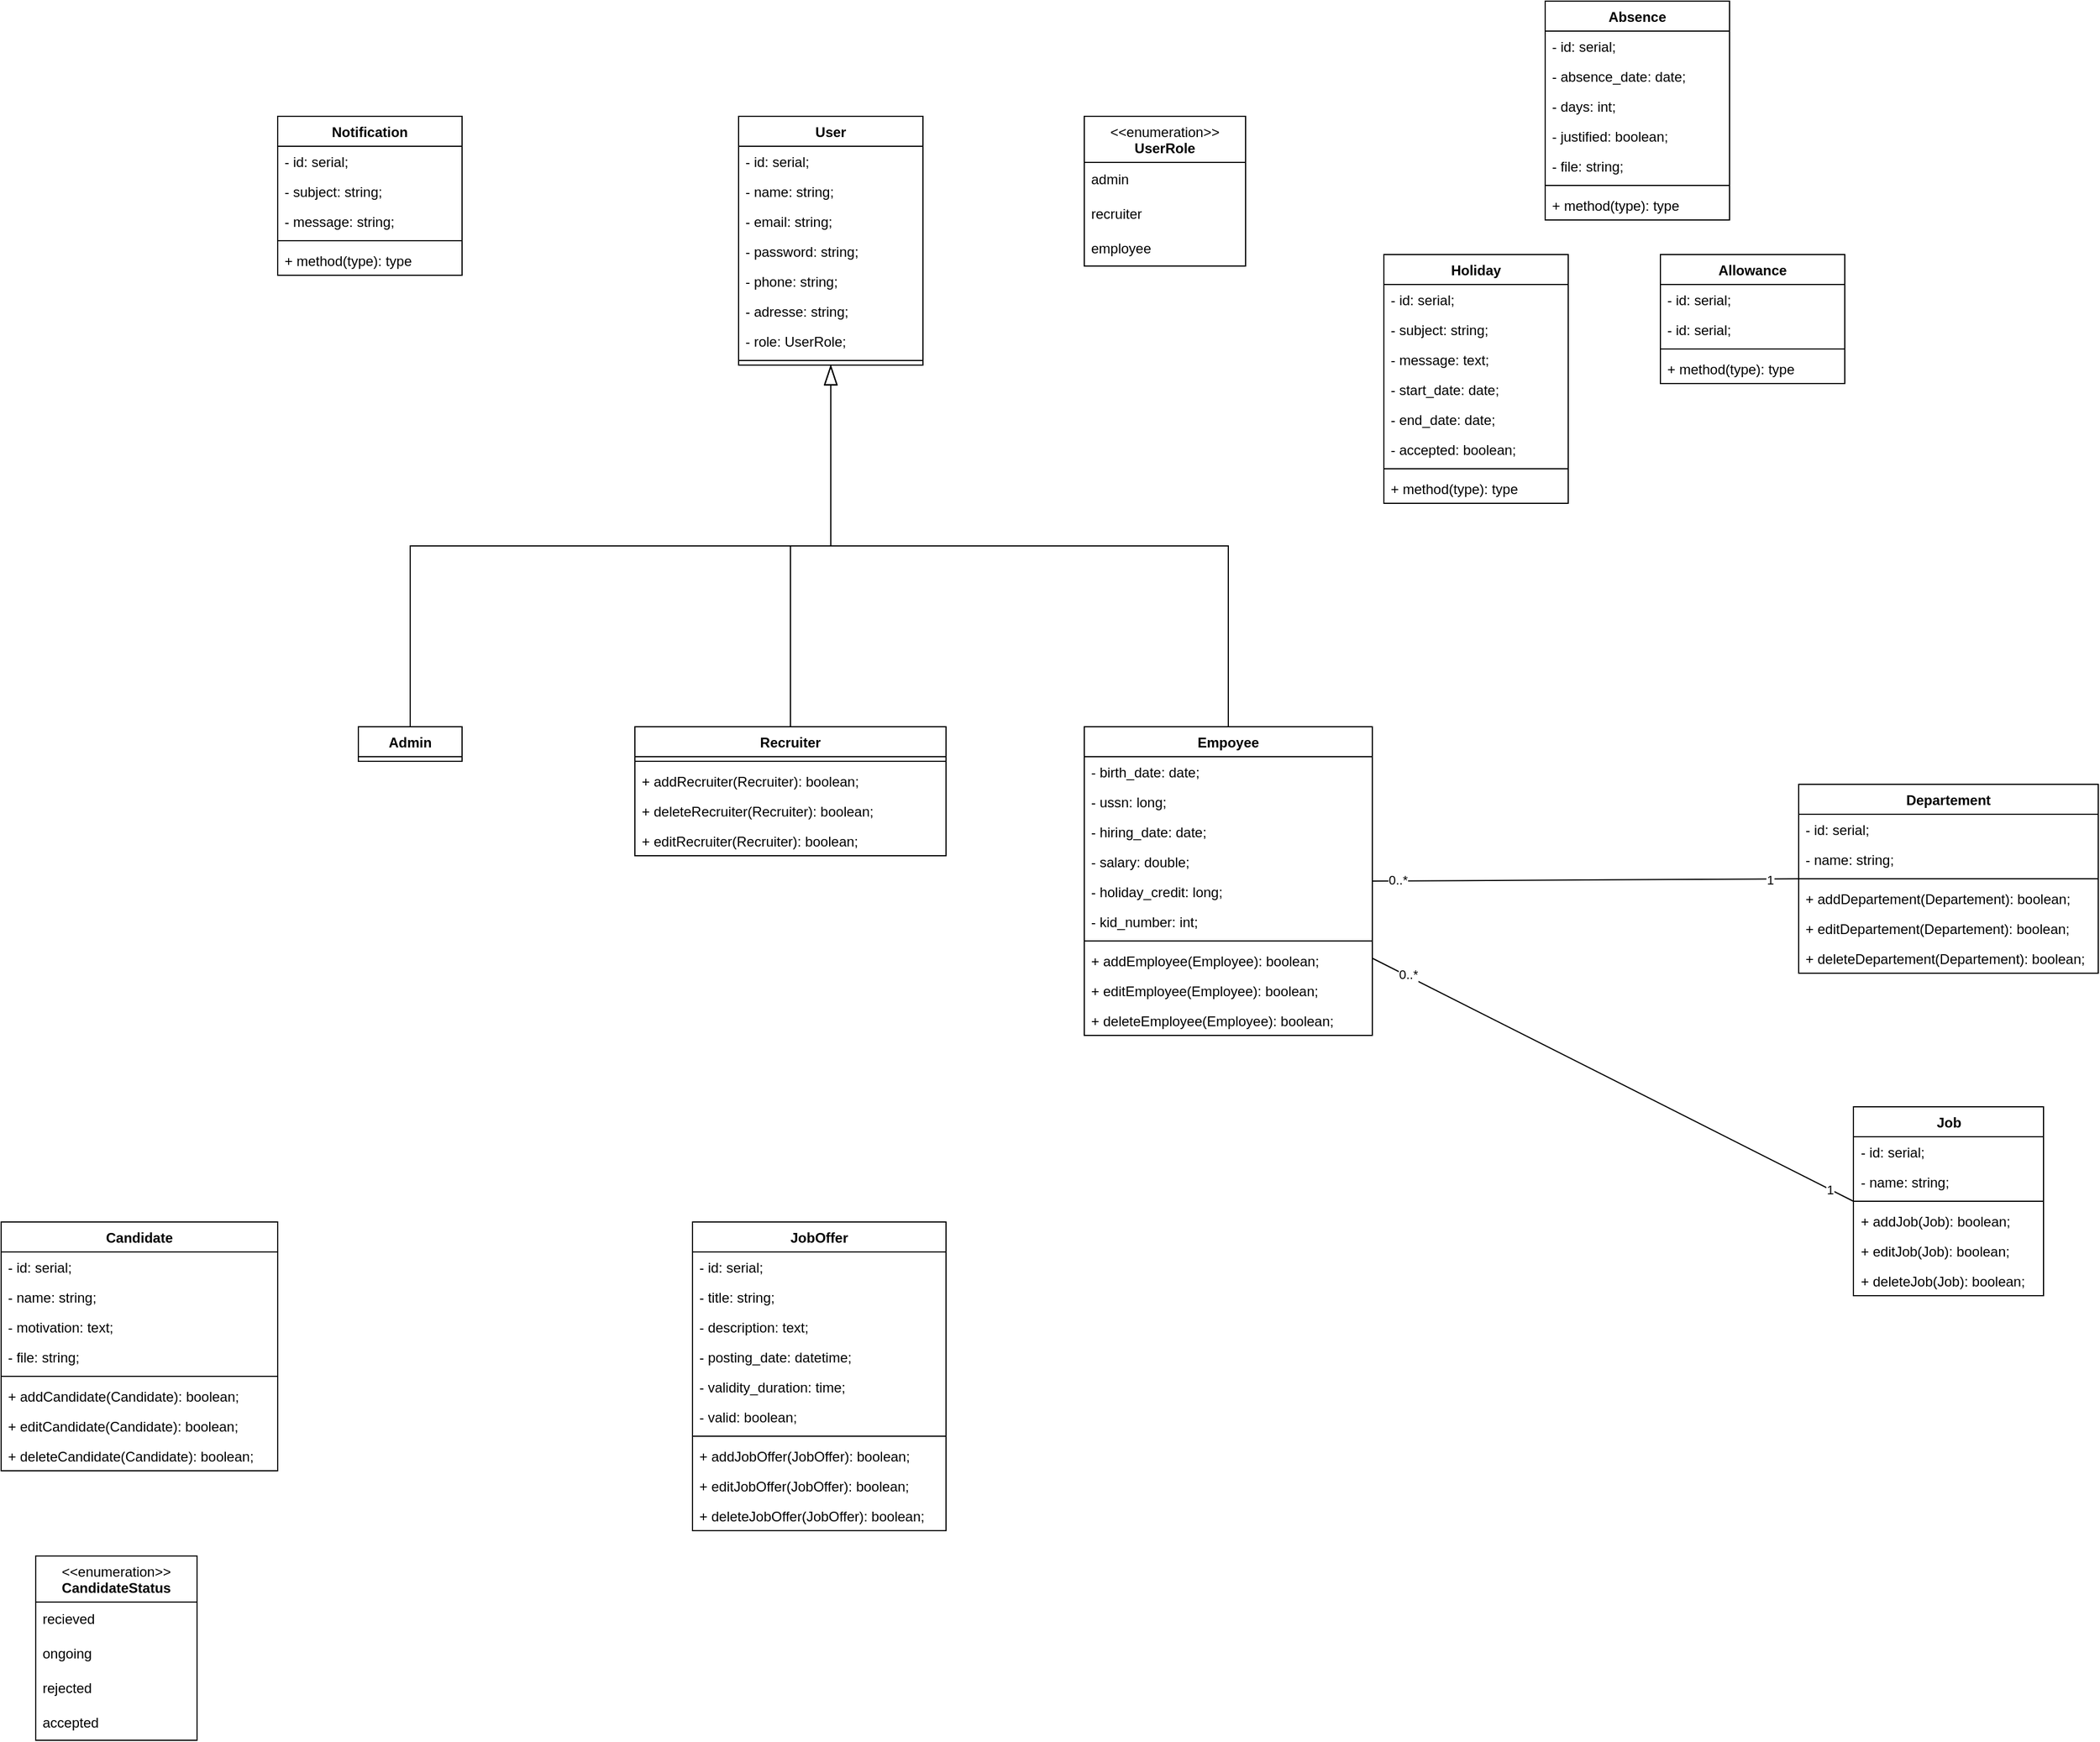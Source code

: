 <mxfile version="24.7.8">
  <diagram id="9-mw-g3pL5hfVhoGyRhZ" name="class">
    <mxGraphModel dx="2442" dy="2124" grid="1" gridSize="10" guides="1" tooltips="1" connect="1" arrows="1" fold="1" page="1" pageScale="1" pageWidth="827" pageHeight="1169" math="0" shadow="0">
      <root>
        <mxCell id="0" />
        <mxCell id="1" parent="0" />
        <mxCell id="aqcplZE7zvFjY9ZqWz8r-35" style="edgeStyle=elbowEdgeStyle;rounded=0;orthogonalLoop=1;jettySize=auto;html=1;exitX=0.5;exitY=0;exitDx=0;exitDy=0;entryX=0.5;entryY=1;entryDx=0;entryDy=0;endArrow=blockThin;endFill=0;endSize=15;elbow=vertical;" edge="1" parent="1" source="KIa14aP_HqWn0vMDilC4-1" target="aqcplZE7zvFjY9ZqWz8r-14">
          <mxGeometry relative="1" as="geometry" />
        </mxCell>
        <mxCell id="KIa14aP_HqWn0vMDilC4-1" value="Empoyee" style="swimlane;fontStyle=1;align=center;verticalAlign=top;childLayout=stackLayout;horizontal=1;startSize=26;horizontalStack=0;resizeParent=1;resizeParentMax=0;resizeLast=0;collapsible=1;marginBottom=0;whiteSpace=wrap;html=1;" parent="1" vertex="1">
          <mxGeometry x="700" y="-510" width="250" height="268" as="geometry">
            <mxRectangle x="830" y="-510" width="90" height="30" as="alternateBounds" />
          </mxGeometry>
        </mxCell>
        <mxCell id="aqcplZE7zvFjY9ZqWz8r-60" value="- birth_date: date;" style="text;strokeColor=none;fillColor=none;align=left;verticalAlign=top;spacingLeft=4;spacingRight=4;overflow=hidden;rotatable=0;points=[[0,0.5],[1,0.5]];portConstraint=eastwest;whiteSpace=wrap;html=1;" vertex="1" parent="KIa14aP_HqWn0vMDilC4-1">
          <mxGeometry y="26" width="250" height="26" as="geometry" />
        </mxCell>
        <mxCell id="aqcplZE7zvFjY9ZqWz8r-61" value="- ussn: long;" style="text;strokeColor=none;fillColor=none;align=left;verticalAlign=top;spacingLeft=4;spacingRight=4;overflow=hidden;rotatable=0;points=[[0,0.5],[1,0.5]];portConstraint=eastwest;whiteSpace=wrap;html=1;" vertex="1" parent="KIa14aP_HqWn0vMDilC4-1">
          <mxGeometry y="52" width="250" height="26" as="geometry" />
        </mxCell>
        <mxCell id="aqcplZE7zvFjY9ZqWz8r-62" value="- hiring_date: date;" style="text;strokeColor=none;fillColor=none;align=left;verticalAlign=top;spacingLeft=4;spacingRight=4;overflow=hidden;rotatable=0;points=[[0,0.5],[1,0.5]];portConstraint=eastwest;whiteSpace=wrap;html=1;" vertex="1" parent="KIa14aP_HqWn0vMDilC4-1">
          <mxGeometry y="78" width="250" height="26" as="geometry" />
        </mxCell>
        <mxCell id="aqcplZE7zvFjY9ZqWz8r-86" value="- salary: double;" style="text;strokeColor=none;fillColor=none;align=left;verticalAlign=top;spacingLeft=4;spacingRight=4;overflow=hidden;rotatable=0;points=[[0,0.5],[1,0.5]];portConstraint=eastwest;whiteSpace=wrap;html=1;" vertex="1" parent="KIa14aP_HqWn0vMDilC4-1">
          <mxGeometry y="104" width="250" height="26" as="geometry" />
        </mxCell>
        <mxCell id="aqcplZE7zvFjY9ZqWz8r-113" value="- holiday_credit: long;" style="text;strokeColor=none;fillColor=none;align=left;verticalAlign=top;spacingLeft=4;spacingRight=4;overflow=hidden;rotatable=0;points=[[0,0.5],[1,0.5]];portConstraint=eastwest;whiteSpace=wrap;html=1;" vertex="1" parent="KIa14aP_HqWn0vMDilC4-1">
          <mxGeometry y="130" width="250" height="26" as="geometry" />
        </mxCell>
        <mxCell id="aqcplZE7zvFjY9ZqWz8r-87" value="- kid_number: int;" style="text;strokeColor=none;fillColor=none;align=left;verticalAlign=top;spacingLeft=4;spacingRight=4;overflow=hidden;rotatable=0;points=[[0,0.5],[1,0.5]];portConstraint=eastwest;whiteSpace=wrap;html=1;" vertex="1" parent="KIa14aP_HqWn0vMDilC4-1">
          <mxGeometry y="156" width="250" height="26" as="geometry" />
        </mxCell>
        <mxCell id="KIa14aP_HqWn0vMDilC4-3" value="" style="line;strokeWidth=1;fillColor=none;align=left;verticalAlign=middle;spacingTop=-1;spacingLeft=3;spacingRight=3;rotatable=0;labelPosition=right;points=[];portConstraint=eastwest;strokeColor=inherit;" parent="KIa14aP_HqWn0vMDilC4-1" vertex="1">
          <mxGeometry y="182" width="250" height="8" as="geometry" />
        </mxCell>
        <mxCell id="KIa14aP_HqWn0vMDilC4-4" value="+ addEmployee(Employee): boolean;" style="text;strokeColor=none;fillColor=none;align=left;verticalAlign=top;spacingLeft=4;spacingRight=4;overflow=hidden;rotatable=0;points=[[0,0.5],[1,0.5]];portConstraint=eastwest;whiteSpace=wrap;html=1;" parent="KIa14aP_HqWn0vMDilC4-1" vertex="1">
          <mxGeometry y="190" width="250" height="26" as="geometry" />
        </mxCell>
        <mxCell id="KIa14aP_HqWn0vMDilC4-17" value="+ editEmployee(Employee): boolean;" style="text;strokeColor=none;fillColor=none;align=left;verticalAlign=top;spacingLeft=4;spacingRight=4;overflow=hidden;rotatable=0;points=[[0,0.5],[1,0.5]];portConstraint=eastwest;whiteSpace=wrap;html=1;" parent="KIa14aP_HqWn0vMDilC4-1" vertex="1">
          <mxGeometry y="216" width="250" height="26" as="geometry" />
        </mxCell>
        <mxCell id="KIa14aP_HqWn0vMDilC4-18" value="+ deleteEmployee(Employee): boolean;" style="text;strokeColor=none;fillColor=none;align=left;verticalAlign=top;spacingLeft=4;spacingRight=4;overflow=hidden;rotatable=0;points=[[0,0.5],[1,0.5]];portConstraint=eastwest;whiteSpace=wrap;html=1;" parent="KIa14aP_HqWn0vMDilC4-1" vertex="1">
          <mxGeometry y="242" width="250" height="26" as="geometry" />
        </mxCell>
        <mxCell id="KIa14aP_HqWn0vMDilC4-21" style="rounded=0;orthogonalLoop=1;jettySize=auto;html=1;exitX=0;exitY=0.5;exitDx=0;exitDy=0;entryX=1;entryY=0.75;entryDx=0;entryDy=0;endArrow=none;endFill=0;" parent="1" source="KIa14aP_HqWn0vMDilC4-5" target="KIa14aP_HqWn0vMDilC4-1" edge="1">
          <mxGeometry relative="1" as="geometry" />
        </mxCell>
        <mxCell id="KIa14aP_HqWn0vMDilC4-27" value="1" style="edgeLabel;html=1;align=center;verticalAlign=middle;resizable=0;points=[];" parent="KIa14aP_HqWn0vMDilC4-21" vertex="1" connectable="0">
          <mxGeometry x="-0.902" relative="1" as="geometry">
            <mxPoint as="offset" />
          </mxGeometry>
        </mxCell>
        <mxCell id="KIa14aP_HqWn0vMDilC4-28" value="0..*" style="edgeLabel;html=1;align=center;verticalAlign=middle;resizable=0;points=[];" parent="KIa14aP_HqWn0vMDilC4-21" vertex="1" connectable="0">
          <mxGeometry x="0.856" y="-2" relative="1" as="geometry">
            <mxPoint as="offset" />
          </mxGeometry>
        </mxCell>
        <mxCell id="KIa14aP_HqWn0vMDilC4-5" value="Job" style="swimlane;fontStyle=1;align=center;verticalAlign=top;childLayout=stackLayout;horizontal=1;startSize=26;horizontalStack=0;resizeParent=1;resizeParentMax=0;resizeLast=0;collapsible=1;marginBottom=0;whiteSpace=wrap;html=1;" parent="1" vertex="1">
          <mxGeometry x="1367.5" y="-180" width="165" height="164" as="geometry">
            <mxRectangle x="1345" y="-270" width="60" height="30" as="alternateBounds" />
          </mxGeometry>
        </mxCell>
        <mxCell id="KIa14aP_HqWn0vMDilC4-6" value="- id: serial;" style="text;strokeColor=none;fillColor=none;align=left;verticalAlign=top;spacingLeft=4;spacingRight=4;overflow=hidden;rotatable=0;points=[[0,0.5],[1,0.5]];portConstraint=eastwest;whiteSpace=wrap;html=1;" parent="KIa14aP_HqWn0vMDilC4-5" vertex="1">
          <mxGeometry y="26" width="165" height="26" as="geometry" />
        </mxCell>
        <mxCell id="KIa14aP_HqWn0vMDilC4-16" value="- name: string;" style="text;strokeColor=none;fillColor=none;align=left;verticalAlign=top;spacingLeft=4;spacingRight=4;overflow=hidden;rotatable=0;points=[[0,0.5],[1,0.5]];portConstraint=eastwest;whiteSpace=wrap;html=1;" parent="KIa14aP_HqWn0vMDilC4-5" vertex="1">
          <mxGeometry y="52" width="165" height="26" as="geometry" />
        </mxCell>
        <mxCell id="KIa14aP_HqWn0vMDilC4-7" value="" style="line;strokeWidth=1;fillColor=none;align=left;verticalAlign=middle;spacingTop=-1;spacingLeft=3;spacingRight=3;rotatable=0;labelPosition=right;points=[];portConstraint=eastwest;strokeColor=inherit;" parent="KIa14aP_HqWn0vMDilC4-5" vertex="1">
          <mxGeometry y="78" width="165" height="8" as="geometry" />
        </mxCell>
        <mxCell id="aqcplZE7zvFjY9ZqWz8r-71" value="+ addJob(Job): boolean;" style="text;strokeColor=none;fillColor=none;align=left;verticalAlign=top;spacingLeft=4;spacingRight=4;overflow=hidden;rotatable=0;points=[[0,0.5],[1,0.5]];portConstraint=eastwest;whiteSpace=wrap;html=1;" vertex="1" parent="KIa14aP_HqWn0vMDilC4-5">
          <mxGeometry y="86" width="165" height="26" as="geometry" />
        </mxCell>
        <mxCell id="aqcplZE7zvFjY9ZqWz8r-72" value="+ editJob(Job): boolean;" style="text;strokeColor=none;fillColor=none;align=left;verticalAlign=top;spacingLeft=4;spacingRight=4;overflow=hidden;rotatable=0;points=[[0,0.5],[1,0.5]];portConstraint=eastwest;whiteSpace=wrap;html=1;" vertex="1" parent="KIa14aP_HqWn0vMDilC4-5">
          <mxGeometry y="112" width="165" height="26" as="geometry" />
        </mxCell>
        <mxCell id="aqcplZE7zvFjY9ZqWz8r-73" value="+ deleteJob(Job): boolean;" style="text;strokeColor=none;fillColor=none;align=left;verticalAlign=top;spacingLeft=4;spacingRight=4;overflow=hidden;rotatable=0;points=[[0,0.5],[1,0.5]];portConstraint=eastwest;whiteSpace=wrap;html=1;" vertex="1" parent="KIa14aP_HqWn0vMDilC4-5">
          <mxGeometry y="138" width="165" height="26" as="geometry" />
        </mxCell>
        <mxCell id="KIa14aP_HqWn0vMDilC4-19" style="rounded=0;orthogonalLoop=1;jettySize=auto;html=1;exitX=0;exitY=0.5;exitDx=0;exitDy=0;entryX=1;entryY=0.5;entryDx=0;entryDy=0;endArrow=none;endFill=0;" parent="1" source="KIa14aP_HqWn0vMDilC4-9" target="KIa14aP_HqWn0vMDilC4-1" edge="1">
          <mxGeometry relative="1" as="geometry" />
        </mxCell>
        <mxCell id="KIa14aP_HqWn0vMDilC4-25" value="1" style="edgeLabel;html=1;align=center;verticalAlign=middle;resizable=0;points=[];" parent="KIa14aP_HqWn0vMDilC4-19" vertex="1" connectable="0">
          <mxGeometry x="-0.871" y="1" relative="1" as="geometry">
            <mxPoint x="-1" as="offset" />
          </mxGeometry>
        </mxCell>
        <mxCell id="KIa14aP_HqWn0vMDilC4-26" value="0..*" style="edgeLabel;html=1;align=center;verticalAlign=middle;resizable=0;points=[];" parent="KIa14aP_HqWn0vMDilC4-19" vertex="1" connectable="0">
          <mxGeometry x="0.885" y="-2" relative="1" as="geometry">
            <mxPoint y="1" as="offset" />
          </mxGeometry>
        </mxCell>
        <mxCell id="KIa14aP_HqWn0vMDilC4-9" value="Departement" style="swimlane;fontStyle=1;align=center;verticalAlign=top;childLayout=stackLayout;horizontal=1;startSize=26;horizontalStack=0;resizeParent=1;resizeParentMax=0;resizeLast=0;collapsible=1;marginBottom=0;whiteSpace=wrap;html=1;" parent="1" vertex="1">
          <mxGeometry x="1320" y="-460" width="260" height="164" as="geometry">
            <mxRectangle x="1320" y="-510" width="110" height="30" as="alternateBounds" />
          </mxGeometry>
        </mxCell>
        <mxCell id="KIa14aP_HqWn0vMDilC4-10" value="- id: serial;" style="text;strokeColor=none;fillColor=none;align=left;verticalAlign=top;spacingLeft=4;spacingRight=4;overflow=hidden;rotatable=0;points=[[0,0.5],[1,0.5]];portConstraint=eastwest;whiteSpace=wrap;html=1;" parent="KIa14aP_HqWn0vMDilC4-9" vertex="1">
          <mxGeometry y="26" width="260" height="26" as="geometry" />
        </mxCell>
        <mxCell id="KIa14aP_HqWn0vMDilC4-15" value="- name: string;" style="text;strokeColor=none;fillColor=none;align=left;verticalAlign=top;spacingLeft=4;spacingRight=4;overflow=hidden;rotatable=0;points=[[0,0.5],[1,0.5]];portConstraint=eastwest;whiteSpace=wrap;html=1;" parent="KIa14aP_HqWn0vMDilC4-9" vertex="1">
          <mxGeometry y="52" width="260" height="26" as="geometry" />
        </mxCell>
        <mxCell id="KIa14aP_HqWn0vMDilC4-11" value="" style="line;strokeWidth=1;fillColor=none;align=left;verticalAlign=middle;spacingTop=-1;spacingLeft=3;spacingRight=3;rotatable=0;labelPosition=right;points=[];portConstraint=eastwest;strokeColor=inherit;" parent="KIa14aP_HqWn0vMDilC4-9" vertex="1">
          <mxGeometry y="78" width="260" height="8" as="geometry" />
        </mxCell>
        <mxCell id="aqcplZE7zvFjY9ZqWz8r-68" value="+ addDepartement(Departement): boolean;" style="text;strokeColor=none;fillColor=none;align=left;verticalAlign=top;spacingLeft=4;spacingRight=4;overflow=hidden;rotatable=0;points=[[0,0.5],[1,0.5]];portConstraint=eastwest;whiteSpace=wrap;html=1;" vertex="1" parent="KIa14aP_HqWn0vMDilC4-9">
          <mxGeometry y="86" width="260" height="26" as="geometry" />
        </mxCell>
        <mxCell id="aqcplZE7zvFjY9ZqWz8r-69" value="+ editDepartement(Departement): boolean;" style="text;strokeColor=none;fillColor=none;align=left;verticalAlign=top;spacingLeft=4;spacingRight=4;overflow=hidden;rotatable=0;points=[[0,0.5],[1,0.5]];portConstraint=eastwest;whiteSpace=wrap;html=1;" vertex="1" parent="KIa14aP_HqWn0vMDilC4-9">
          <mxGeometry y="112" width="260" height="26" as="geometry" />
        </mxCell>
        <mxCell id="aqcplZE7zvFjY9ZqWz8r-70" value="+ deleteDepartement(Departement): boolean;" style="text;strokeColor=none;fillColor=none;align=left;verticalAlign=top;spacingLeft=4;spacingRight=4;overflow=hidden;rotatable=0;points=[[0,0.5],[1,0.5]];portConstraint=eastwest;whiteSpace=wrap;html=1;" vertex="1" parent="KIa14aP_HqWn0vMDilC4-9">
          <mxGeometry y="138" width="260" height="26" as="geometry" />
        </mxCell>
        <mxCell id="aqcplZE7zvFjY9ZqWz8r-14" value="User" style="swimlane;fontStyle=1;align=center;verticalAlign=top;childLayout=stackLayout;horizontal=1;startSize=26;horizontalStack=0;resizeParent=1;resizeParentMax=0;resizeLast=0;collapsible=1;marginBottom=0;whiteSpace=wrap;html=1;" vertex="1" parent="1">
          <mxGeometry x="400" y="-1040" width="160" height="216" as="geometry">
            <mxRectangle x="640" y="-770" width="70" height="30" as="alternateBounds" />
          </mxGeometry>
        </mxCell>
        <mxCell id="aqcplZE7zvFjY9ZqWz8r-15" value="- id: serial;" style="text;strokeColor=none;fillColor=none;align=left;verticalAlign=top;spacingLeft=4;spacingRight=4;overflow=hidden;rotatable=0;points=[[0,0.5],[1,0.5]];portConstraint=eastwest;whiteSpace=wrap;html=1;" vertex="1" parent="aqcplZE7zvFjY9ZqWz8r-14">
          <mxGeometry y="26" width="160" height="26" as="geometry" />
        </mxCell>
        <mxCell id="aqcplZE7zvFjY9ZqWz8r-18" value="- name: string;" style="text;strokeColor=none;fillColor=none;align=left;verticalAlign=top;spacingLeft=4;spacingRight=4;overflow=hidden;rotatable=0;points=[[0,0.5],[1,0.5]];portConstraint=eastwest;whiteSpace=wrap;html=1;" vertex="1" parent="aqcplZE7zvFjY9ZqWz8r-14">
          <mxGeometry y="52" width="160" height="26" as="geometry" />
        </mxCell>
        <mxCell id="aqcplZE7zvFjY9ZqWz8r-19" value="- email: string;" style="text;strokeColor=none;fillColor=none;align=left;verticalAlign=top;spacingLeft=4;spacingRight=4;overflow=hidden;rotatable=0;points=[[0,0.5],[1,0.5]];portConstraint=eastwest;whiteSpace=wrap;html=1;" vertex="1" parent="aqcplZE7zvFjY9ZqWz8r-14">
          <mxGeometry y="78" width="160" height="26" as="geometry" />
        </mxCell>
        <mxCell id="aqcplZE7zvFjY9ZqWz8r-20" value="- password: string;" style="text;strokeColor=none;fillColor=none;align=left;verticalAlign=top;spacingLeft=4;spacingRight=4;overflow=hidden;rotatable=0;points=[[0,0.5],[1,0.5]];portConstraint=eastwest;whiteSpace=wrap;html=1;" vertex="1" parent="aqcplZE7zvFjY9ZqWz8r-14">
          <mxGeometry y="104" width="160" height="26" as="geometry" />
        </mxCell>
        <mxCell id="aqcplZE7zvFjY9ZqWz8r-21" value="- phone: string;" style="text;strokeColor=none;fillColor=none;align=left;verticalAlign=top;spacingLeft=4;spacingRight=4;overflow=hidden;rotatable=0;points=[[0,0.5],[1,0.5]];portConstraint=eastwest;whiteSpace=wrap;html=1;" vertex="1" parent="aqcplZE7zvFjY9ZqWz8r-14">
          <mxGeometry y="130" width="160" height="26" as="geometry" />
        </mxCell>
        <mxCell id="aqcplZE7zvFjY9ZqWz8r-22" value="- adresse: string;" style="text;strokeColor=none;fillColor=none;align=left;verticalAlign=top;spacingLeft=4;spacingRight=4;overflow=hidden;rotatable=0;points=[[0,0.5],[1,0.5]];portConstraint=eastwest;whiteSpace=wrap;html=1;" vertex="1" parent="aqcplZE7zvFjY9ZqWz8r-14">
          <mxGeometry y="156" width="160" height="26" as="geometry" />
        </mxCell>
        <mxCell id="aqcplZE7zvFjY9ZqWz8r-96" value="- role: UserRole;" style="text;strokeColor=none;fillColor=none;align=left;verticalAlign=top;spacingLeft=4;spacingRight=4;overflow=hidden;rotatable=0;points=[[0,0.5],[1,0.5]];portConstraint=eastwest;whiteSpace=wrap;html=1;" vertex="1" parent="aqcplZE7zvFjY9ZqWz8r-14">
          <mxGeometry y="182" width="160" height="26" as="geometry" />
        </mxCell>
        <mxCell id="aqcplZE7zvFjY9ZqWz8r-16" value="" style="line;strokeWidth=1;fillColor=none;align=left;verticalAlign=middle;spacingTop=-1;spacingLeft=3;spacingRight=3;rotatable=0;labelPosition=right;points=[];portConstraint=eastwest;strokeColor=inherit;" vertex="1" parent="aqcplZE7zvFjY9ZqWz8r-14">
          <mxGeometry y="208" width="160" height="8" as="geometry" />
        </mxCell>
        <mxCell id="aqcplZE7zvFjY9ZqWz8r-32" style="edgeStyle=elbowEdgeStyle;rounded=0;orthogonalLoop=1;jettySize=auto;html=1;exitX=0.5;exitY=0;exitDx=0;exitDy=0;entryX=0.5;entryY=1;entryDx=0;entryDy=0;endArrow=blockThin;endFill=0;endSize=15;elbow=vertical;" edge="1" parent="1" source="aqcplZE7zvFjY9ZqWz8r-24" target="aqcplZE7zvFjY9ZqWz8r-14">
          <mxGeometry relative="1" as="geometry" />
        </mxCell>
        <mxCell id="aqcplZE7zvFjY9ZqWz8r-24" value="Admin" style="swimlane;fontStyle=1;align=center;verticalAlign=top;childLayout=stackLayout;horizontal=1;startSize=26;horizontalStack=0;resizeParent=1;resizeParentMax=0;resizeLast=0;collapsible=1;marginBottom=0;whiteSpace=wrap;html=1;" vertex="1" collapsed="1" parent="1">
          <mxGeometry x="70" y="-510" width="90" height="30" as="geometry">
            <mxRectangle x="270" y="-440" width="160" height="86" as="alternateBounds" />
          </mxGeometry>
        </mxCell>
        <mxCell id="aqcplZE7zvFjY9ZqWz8r-25" value="+ field: type" style="text;strokeColor=none;fillColor=none;align=left;verticalAlign=top;spacingLeft=4;spacingRight=4;overflow=hidden;rotatable=0;points=[[0,0.5],[1,0.5]];portConstraint=eastwest;whiteSpace=wrap;html=1;" vertex="1" parent="aqcplZE7zvFjY9ZqWz8r-24">
          <mxGeometry y="26" width="160" height="26" as="geometry" />
        </mxCell>
        <mxCell id="aqcplZE7zvFjY9ZqWz8r-26" value="" style="line;strokeWidth=1;fillColor=none;align=left;verticalAlign=middle;spacingTop=-1;spacingLeft=3;spacingRight=3;rotatable=0;labelPosition=right;points=[];portConstraint=eastwest;strokeColor=inherit;" vertex="1" parent="aqcplZE7zvFjY9ZqWz8r-24">
          <mxGeometry y="52" width="160" height="8" as="geometry" />
        </mxCell>
        <mxCell id="aqcplZE7zvFjY9ZqWz8r-27" value="+ method(type): type" style="text;strokeColor=none;fillColor=none;align=left;verticalAlign=top;spacingLeft=4;spacingRight=4;overflow=hidden;rotatable=0;points=[[0,0.5],[1,0.5]];portConstraint=eastwest;whiteSpace=wrap;html=1;" vertex="1" parent="aqcplZE7zvFjY9ZqWz8r-24">
          <mxGeometry y="60" width="160" height="26" as="geometry" />
        </mxCell>
        <mxCell id="aqcplZE7zvFjY9ZqWz8r-34" style="edgeStyle=elbowEdgeStyle;rounded=0;orthogonalLoop=1;jettySize=auto;html=1;exitX=0.5;exitY=0;exitDx=0;exitDy=0;entryX=0.5;entryY=1;entryDx=0;entryDy=0;endArrow=blockThin;endFill=0;endSize=15;elbow=vertical;" edge="1" parent="1" source="aqcplZE7zvFjY9ZqWz8r-28" target="aqcplZE7zvFjY9ZqWz8r-14">
          <mxGeometry relative="1" as="geometry" />
        </mxCell>
        <mxCell id="aqcplZE7zvFjY9ZqWz8r-28" value="Recruiter" style="swimlane;fontStyle=1;align=center;verticalAlign=top;childLayout=stackLayout;horizontal=1;startSize=26;horizontalStack=0;resizeParent=1;resizeParentMax=0;resizeLast=0;collapsible=1;marginBottom=0;whiteSpace=wrap;html=1;" vertex="1" parent="1">
          <mxGeometry x="310" y="-510" width="270" height="112" as="geometry">
            <mxRectangle x="560" y="-510" width="90" height="30" as="alternateBounds" />
          </mxGeometry>
        </mxCell>
        <mxCell id="aqcplZE7zvFjY9ZqWz8r-30" value="" style="line;strokeWidth=1;fillColor=none;align=left;verticalAlign=middle;spacingTop=-1;spacingLeft=3;spacingRight=3;rotatable=0;labelPosition=right;points=[];portConstraint=eastwest;strokeColor=inherit;" vertex="1" parent="aqcplZE7zvFjY9ZqWz8r-28">
          <mxGeometry y="26" width="270" height="8" as="geometry" />
        </mxCell>
        <mxCell id="aqcplZE7zvFjY9ZqWz8r-88" value="+ addRecruiter(Recruiter): boolean;" style="text;strokeColor=none;fillColor=none;align=left;verticalAlign=top;spacingLeft=4;spacingRight=4;overflow=hidden;rotatable=0;points=[[0,0.5],[1,0.5]];portConstraint=eastwest;whiteSpace=wrap;html=1;" vertex="1" parent="aqcplZE7zvFjY9ZqWz8r-28">
          <mxGeometry y="34" width="270" height="26" as="geometry" />
        </mxCell>
        <mxCell id="aqcplZE7zvFjY9ZqWz8r-90" value="+ deleteRecruiter(Recruiter): boolean;" style="text;strokeColor=none;fillColor=none;align=left;verticalAlign=top;spacingLeft=4;spacingRight=4;overflow=hidden;rotatable=0;points=[[0,0.5],[1,0.5]];portConstraint=eastwest;whiteSpace=wrap;html=1;" vertex="1" parent="aqcplZE7zvFjY9ZqWz8r-28">
          <mxGeometry y="60" width="270" height="26" as="geometry" />
        </mxCell>
        <mxCell id="aqcplZE7zvFjY9ZqWz8r-89" value="+ editRecruiter(Recruiter): boolean;" style="text;strokeColor=none;fillColor=none;align=left;verticalAlign=top;spacingLeft=4;spacingRight=4;overflow=hidden;rotatable=0;points=[[0,0.5],[1,0.5]];portConstraint=eastwest;whiteSpace=wrap;html=1;" vertex="1" parent="aqcplZE7zvFjY9ZqWz8r-28">
          <mxGeometry y="86" width="270" height="26" as="geometry" />
        </mxCell>
        <mxCell id="aqcplZE7zvFjY9ZqWz8r-36" value="JobOffer" style="swimlane;fontStyle=1;align=center;verticalAlign=top;childLayout=stackLayout;horizontal=1;startSize=26;horizontalStack=0;resizeParent=1;resizeParentMax=0;resizeLast=0;collapsible=1;marginBottom=0;whiteSpace=wrap;html=1;" vertex="1" parent="1">
          <mxGeometry x="360" y="-80" width="220" height="268" as="geometry">
            <mxRectangle x="520" y="-200" width="90" height="30" as="alternateBounds" />
          </mxGeometry>
        </mxCell>
        <mxCell id="aqcplZE7zvFjY9ZqWz8r-37" value="- id: serial;" style="text;strokeColor=none;fillColor=none;align=left;verticalAlign=top;spacingLeft=4;spacingRight=4;overflow=hidden;rotatable=0;points=[[0,0.5],[1,0.5]];portConstraint=eastwest;whiteSpace=wrap;html=1;" vertex="1" parent="aqcplZE7zvFjY9ZqWz8r-36">
          <mxGeometry y="26" width="220" height="26" as="geometry" />
        </mxCell>
        <mxCell id="aqcplZE7zvFjY9ZqWz8r-74" value="- title: string;" style="text;strokeColor=none;fillColor=none;align=left;verticalAlign=top;spacingLeft=4;spacingRight=4;overflow=hidden;rotatable=0;points=[[0,0.5],[1,0.5]];portConstraint=eastwest;whiteSpace=wrap;html=1;" vertex="1" parent="aqcplZE7zvFjY9ZqWz8r-36">
          <mxGeometry y="52" width="220" height="26" as="geometry" />
        </mxCell>
        <mxCell id="aqcplZE7zvFjY9ZqWz8r-75" value="- description: text;" style="text;strokeColor=none;fillColor=none;align=left;verticalAlign=top;spacingLeft=4;spacingRight=4;overflow=hidden;rotatable=0;points=[[0,0.5],[1,0.5]];portConstraint=eastwest;whiteSpace=wrap;html=1;" vertex="1" parent="aqcplZE7zvFjY9ZqWz8r-36">
          <mxGeometry y="78" width="220" height="26" as="geometry" />
        </mxCell>
        <mxCell id="aqcplZE7zvFjY9ZqWz8r-76" value="- posting_date: datetime;" style="text;strokeColor=none;fillColor=none;align=left;verticalAlign=top;spacingLeft=4;spacingRight=4;overflow=hidden;rotatable=0;points=[[0,0.5],[1,0.5]];portConstraint=eastwest;whiteSpace=wrap;html=1;" vertex="1" parent="aqcplZE7zvFjY9ZqWz8r-36">
          <mxGeometry y="104" width="220" height="26" as="geometry" />
        </mxCell>
        <mxCell id="aqcplZE7zvFjY9ZqWz8r-77" value="- validity_duration: time;" style="text;strokeColor=none;fillColor=none;align=left;verticalAlign=top;spacingLeft=4;spacingRight=4;overflow=hidden;rotatable=0;points=[[0,0.5],[1,0.5]];portConstraint=eastwest;whiteSpace=wrap;html=1;" vertex="1" parent="aqcplZE7zvFjY9ZqWz8r-36">
          <mxGeometry y="130" width="220" height="26" as="geometry" />
        </mxCell>
        <mxCell id="aqcplZE7zvFjY9ZqWz8r-78" value="- valid: boolean;" style="text;strokeColor=none;fillColor=none;align=left;verticalAlign=top;spacingLeft=4;spacingRight=4;overflow=hidden;rotatable=0;points=[[0,0.5],[1,0.5]];portConstraint=eastwest;whiteSpace=wrap;html=1;" vertex="1" parent="aqcplZE7zvFjY9ZqWz8r-36">
          <mxGeometry y="156" width="220" height="26" as="geometry" />
        </mxCell>
        <mxCell id="aqcplZE7zvFjY9ZqWz8r-38" value="" style="line;strokeWidth=1;fillColor=none;align=left;verticalAlign=middle;spacingTop=-1;spacingLeft=3;spacingRight=3;rotatable=0;labelPosition=right;points=[];portConstraint=eastwest;strokeColor=inherit;" vertex="1" parent="aqcplZE7zvFjY9ZqWz8r-36">
          <mxGeometry y="182" width="220" height="8" as="geometry" />
        </mxCell>
        <mxCell id="aqcplZE7zvFjY9ZqWz8r-79" value="+ addJobOffer(JobOffer): boolean;" style="text;strokeColor=none;fillColor=none;align=left;verticalAlign=top;spacingLeft=4;spacingRight=4;overflow=hidden;rotatable=0;points=[[0,0.5],[1,0.5]];portConstraint=eastwest;whiteSpace=wrap;html=1;" vertex="1" parent="aqcplZE7zvFjY9ZqWz8r-36">
          <mxGeometry y="190" width="220" height="26" as="geometry" />
        </mxCell>
        <mxCell id="aqcplZE7zvFjY9ZqWz8r-81" value="+ editJobOffer(JobOffer): boolean;" style="text;strokeColor=none;fillColor=none;align=left;verticalAlign=top;spacingLeft=4;spacingRight=4;overflow=hidden;rotatable=0;points=[[0,0.5],[1,0.5]];portConstraint=eastwest;whiteSpace=wrap;html=1;" vertex="1" parent="aqcplZE7zvFjY9ZqWz8r-36">
          <mxGeometry y="216" width="220" height="26" as="geometry" />
        </mxCell>
        <mxCell id="aqcplZE7zvFjY9ZqWz8r-80" value="+ deleteJobOffer(JobOffer): boolean;" style="text;strokeColor=none;fillColor=none;align=left;verticalAlign=top;spacingLeft=4;spacingRight=4;overflow=hidden;rotatable=0;points=[[0,0.5],[1,0.5]];portConstraint=eastwest;whiteSpace=wrap;html=1;" vertex="1" parent="aqcplZE7zvFjY9ZqWz8r-36">
          <mxGeometry y="242" width="220" height="26" as="geometry" />
        </mxCell>
        <mxCell id="aqcplZE7zvFjY9ZqWz8r-40" value="Candidate" style="swimlane;fontStyle=1;align=center;verticalAlign=top;childLayout=stackLayout;horizontal=1;startSize=26;horizontalStack=0;resizeParent=1;resizeParentMax=0;resizeLast=0;collapsible=1;marginBottom=0;whiteSpace=wrap;html=1;" vertex="1" parent="1">
          <mxGeometry x="-240" y="-80" width="240" height="216" as="geometry">
            <mxRectangle x="840" y="-200" width="100" height="30" as="alternateBounds" />
          </mxGeometry>
        </mxCell>
        <mxCell id="aqcplZE7zvFjY9ZqWz8r-41" value="- id: serial;" style="text;strokeColor=none;fillColor=none;align=left;verticalAlign=top;spacingLeft=4;spacingRight=4;overflow=hidden;rotatable=0;points=[[0,0.5],[1,0.5]];portConstraint=eastwest;whiteSpace=wrap;html=1;" vertex="1" parent="aqcplZE7zvFjY9ZqWz8r-40">
          <mxGeometry y="26" width="240" height="26" as="geometry" />
        </mxCell>
        <mxCell id="aqcplZE7zvFjY9ZqWz8r-107" value="- name: string;" style="text;strokeColor=none;fillColor=none;align=left;verticalAlign=top;spacingLeft=4;spacingRight=4;overflow=hidden;rotatable=0;points=[[0,0.5],[1,0.5]];portConstraint=eastwest;whiteSpace=wrap;html=1;" vertex="1" parent="aqcplZE7zvFjY9ZqWz8r-40">
          <mxGeometry y="52" width="240" height="26" as="geometry" />
        </mxCell>
        <mxCell id="aqcplZE7zvFjY9ZqWz8r-105" value="- motivation: text;" style="text;strokeColor=none;fillColor=none;align=left;verticalAlign=top;spacingLeft=4;spacingRight=4;overflow=hidden;rotatable=0;points=[[0,0.5],[1,0.5]];portConstraint=eastwest;whiteSpace=wrap;html=1;" vertex="1" parent="aqcplZE7zvFjY9ZqWz8r-40">
          <mxGeometry y="78" width="240" height="26" as="geometry" />
        </mxCell>
        <mxCell id="aqcplZE7zvFjY9ZqWz8r-108" value="- file: string;" style="text;strokeColor=none;fillColor=none;align=left;verticalAlign=top;spacingLeft=4;spacingRight=4;overflow=hidden;rotatable=0;points=[[0,0.5],[1,0.5]];portConstraint=eastwest;whiteSpace=wrap;html=1;" vertex="1" parent="aqcplZE7zvFjY9ZqWz8r-40">
          <mxGeometry y="104" width="240" height="26" as="geometry" />
        </mxCell>
        <mxCell id="aqcplZE7zvFjY9ZqWz8r-42" value="" style="line;strokeWidth=1;fillColor=none;align=left;verticalAlign=middle;spacingTop=-1;spacingLeft=3;spacingRight=3;rotatable=0;labelPosition=right;points=[];portConstraint=eastwest;strokeColor=inherit;" vertex="1" parent="aqcplZE7zvFjY9ZqWz8r-40">
          <mxGeometry y="130" width="240" height="8" as="geometry" />
        </mxCell>
        <mxCell id="aqcplZE7zvFjY9ZqWz8r-82" value="+ addCandidate(Candidate): boolean;" style="text;strokeColor=none;fillColor=none;align=left;verticalAlign=top;spacingLeft=4;spacingRight=4;overflow=hidden;rotatable=0;points=[[0,0.5],[1,0.5]];portConstraint=eastwest;whiteSpace=wrap;html=1;" vertex="1" parent="aqcplZE7zvFjY9ZqWz8r-40">
          <mxGeometry y="138" width="240" height="26" as="geometry" />
        </mxCell>
        <mxCell id="aqcplZE7zvFjY9ZqWz8r-83" value="+ editCandidate(Candidate): boolean;" style="text;strokeColor=none;fillColor=none;align=left;verticalAlign=top;spacingLeft=4;spacingRight=4;overflow=hidden;rotatable=0;points=[[0,0.5],[1,0.5]];portConstraint=eastwest;whiteSpace=wrap;html=1;" vertex="1" parent="aqcplZE7zvFjY9ZqWz8r-40">
          <mxGeometry y="164" width="240" height="26" as="geometry" />
        </mxCell>
        <mxCell id="aqcplZE7zvFjY9ZqWz8r-84" value="+ deleteCandidate(Candidate): boolean;" style="text;strokeColor=none;fillColor=none;align=left;verticalAlign=top;spacingLeft=4;spacingRight=4;overflow=hidden;rotatable=0;points=[[0,0.5],[1,0.5]];portConstraint=eastwest;whiteSpace=wrap;html=1;" vertex="1" parent="aqcplZE7zvFjY9ZqWz8r-40">
          <mxGeometry y="190" width="240" height="26" as="geometry" />
        </mxCell>
        <mxCell id="aqcplZE7zvFjY9ZqWz8r-44" value="Allowance" style="swimlane;fontStyle=1;align=center;verticalAlign=top;childLayout=stackLayout;horizontal=1;startSize=26;horizontalStack=0;resizeParent=1;resizeParentMax=0;resizeLast=0;collapsible=1;marginBottom=0;whiteSpace=wrap;html=1;" vertex="1" parent="1">
          <mxGeometry x="1200" y="-920" width="160" height="112" as="geometry">
            <mxRectangle x="1180" y="-820" width="100" height="30" as="alternateBounds" />
          </mxGeometry>
        </mxCell>
        <mxCell id="aqcplZE7zvFjY9ZqWz8r-45" value="- id: serial;" style="text;strokeColor=none;fillColor=none;align=left;verticalAlign=top;spacingLeft=4;spacingRight=4;overflow=hidden;rotatable=0;points=[[0,0.5],[1,0.5]];portConstraint=eastwest;whiteSpace=wrap;html=1;" vertex="1" parent="aqcplZE7zvFjY9ZqWz8r-44">
          <mxGeometry y="26" width="160" height="26" as="geometry" />
        </mxCell>
        <mxCell id="aqcplZE7zvFjY9ZqWz8r-119" value="- id: serial;" style="text;strokeColor=none;fillColor=none;align=left;verticalAlign=top;spacingLeft=4;spacingRight=4;overflow=hidden;rotatable=0;points=[[0,0.5],[1,0.5]];portConstraint=eastwest;whiteSpace=wrap;html=1;" vertex="1" parent="aqcplZE7zvFjY9ZqWz8r-44">
          <mxGeometry y="52" width="160" height="26" as="geometry" />
        </mxCell>
        <mxCell id="aqcplZE7zvFjY9ZqWz8r-46" value="" style="line;strokeWidth=1;fillColor=none;align=left;verticalAlign=middle;spacingTop=-1;spacingLeft=3;spacingRight=3;rotatable=0;labelPosition=right;points=[];portConstraint=eastwest;strokeColor=inherit;" vertex="1" parent="aqcplZE7zvFjY9ZqWz8r-44">
          <mxGeometry y="78" width="160" height="8" as="geometry" />
        </mxCell>
        <mxCell id="aqcplZE7zvFjY9ZqWz8r-47" value="+ method(type): type" style="text;strokeColor=none;fillColor=none;align=left;verticalAlign=top;spacingLeft=4;spacingRight=4;overflow=hidden;rotatable=0;points=[[0,0.5],[1,0.5]];portConstraint=eastwest;whiteSpace=wrap;html=1;" vertex="1" parent="aqcplZE7zvFjY9ZqWz8r-44">
          <mxGeometry y="86" width="160" height="26" as="geometry" />
        </mxCell>
        <mxCell id="aqcplZE7zvFjY9ZqWz8r-48" value="Absence" style="swimlane;fontStyle=1;align=center;verticalAlign=top;childLayout=stackLayout;horizontal=1;startSize=26;horizontalStack=0;resizeParent=1;resizeParentMax=0;resizeLast=0;collapsible=1;marginBottom=0;whiteSpace=wrap;html=1;" vertex="1" parent="1">
          <mxGeometry x="1100" y="-1140" width="160" height="190" as="geometry">
            <mxRectangle x="1160" y="-939" width="100" height="30" as="alternateBounds" />
          </mxGeometry>
        </mxCell>
        <mxCell id="aqcplZE7zvFjY9ZqWz8r-49" value="- id: serial;" style="text;strokeColor=none;fillColor=none;align=left;verticalAlign=top;spacingLeft=4;spacingRight=4;overflow=hidden;rotatable=0;points=[[0,0.5],[1,0.5]];portConstraint=eastwest;whiteSpace=wrap;html=1;" vertex="1" parent="aqcplZE7zvFjY9ZqWz8r-48">
          <mxGeometry y="26" width="160" height="26" as="geometry" />
        </mxCell>
        <mxCell id="aqcplZE7zvFjY9ZqWz8r-120" value="- absence_date: date;" style="text;strokeColor=none;fillColor=none;align=left;verticalAlign=top;spacingLeft=4;spacingRight=4;overflow=hidden;rotatable=0;points=[[0,0.5],[1,0.5]];portConstraint=eastwest;whiteSpace=wrap;html=1;" vertex="1" parent="aqcplZE7zvFjY9ZqWz8r-48">
          <mxGeometry y="52" width="160" height="26" as="geometry" />
        </mxCell>
        <mxCell id="aqcplZE7zvFjY9ZqWz8r-115" value="- days: int;" style="text;strokeColor=none;fillColor=none;align=left;verticalAlign=top;spacingLeft=4;spacingRight=4;overflow=hidden;rotatable=0;points=[[0,0.5],[1,0.5]];portConstraint=eastwest;whiteSpace=wrap;html=1;" vertex="1" parent="aqcplZE7zvFjY9ZqWz8r-48">
          <mxGeometry y="78" width="160" height="26" as="geometry" />
        </mxCell>
        <mxCell id="aqcplZE7zvFjY9ZqWz8r-117" value="- justified: boolean;" style="text;strokeColor=none;fillColor=none;align=left;verticalAlign=top;spacingLeft=4;spacingRight=4;overflow=hidden;rotatable=0;points=[[0,0.5],[1,0.5]];portConstraint=eastwest;whiteSpace=wrap;html=1;" vertex="1" parent="aqcplZE7zvFjY9ZqWz8r-48">
          <mxGeometry y="104" width="160" height="26" as="geometry" />
        </mxCell>
        <mxCell id="aqcplZE7zvFjY9ZqWz8r-118" value="- file: string;" style="text;strokeColor=none;fillColor=none;align=left;verticalAlign=top;spacingLeft=4;spacingRight=4;overflow=hidden;rotatable=0;points=[[0,0.5],[1,0.5]];portConstraint=eastwest;whiteSpace=wrap;html=1;" vertex="1" parent="aqcplZE7zvFjY9ZqWz8r-48">
          <mxGeometry y="130" width="160" height="26" as="geometry" />
        </mxCell>
        <mxCell id="aqcplZE7zvFjY9ZqWz8r-50" value="" style="line;strokeWidth=1;fillColor=none;align=left;verticalAlign=middle;spacingTop=-1;spacingLeft=3;spacingRight=3;rotatable=0;labelPosition=right;points=[];portConstraint=eastwest;strokeColor=inherit;" vertex="1" parent="aqcplZE7zvFjY9ZqWz8r-48">
          <mxGeometry y="156" width="160" height="8" as="geometry" />
        </mxCell>
        <mxCell id="aqcplZE7zvFjY9ZqWz8r-51" value="+ method(type): type" style="text;strokeColor=none;fillColor=none;align=left;verticalAlign=top;spacingLeft=4;spacingRight=4;overflow=hidden;rotatable=0;points=[[0,0.5],[1,0.5]];portConstraint=eastwest;whiteSpace=wrap;html=1;" vertex="1" parent="aqcplZE7zvFjY9ZqWz8r-48">
          <mxGeometry y="164" width="160" height="26" as="geometry" />
        </mxCell>
        <mxCell id="aqcplZE7zvFjY9ZqWz8r-52" value="Notification" style="swimlane;fontStyle=1;align=center;verticalAlign=top;childLayout=stackLayout;horizontal=1;startSize=26;horizontalStack=0;resizeParent=1;resizeParentMax=0;resizeLast=0;collapsible=1;marginBottom=0;whiteSpace=wrap;html=1;" vertex="1" parent="1">
          <mxGeometry y="-1040" width="160" height="138" as="geometry">
            <mxRectangle x="80" y="-1000" width="100" height="30" as="alternateBounds" />
          </mxGeometry>
        </mxCell>
        <mxCell id="aqcplZE7zvFjY9ZqWz8r-53" value="- id: serial;" style="text;strokeColor=none;fillColor=none;align=left;verticalAlign=top;spacingLeft=4;spacingRight=4;overflow=hidden;rotatable=0;points=[[0,0.5],[1,0.5]];portConstraint=eastwest;whiteSpace=wrap;html=1;" vertex="1" parent="aqcplZE7zvFjY9ZqWz8r-52">
          <mxGeometry y="26" width="160" height="26" as="geometry" />
        </mxCell>
        <mxCell id="aqcplZE7zvFjY9ZqWz8r-97" value="- subject: string;" style="text;strokeColor=none;fillColor=none;align=left;verticalAlign=top;spacingLeft=4;spacingRight=4;overflow=hidden;rotatable=0;points=[[0,0.5],[1,0.5]];portConstraint=eastwest;whiteSpace=wrap;html=1;" vertex="1" parent="aqcplZE7zvFjY9ZqWz8r-52">
          <mxGeometry y="52" width="160" height="26" as="geometry" />
        </mxCell>
        <mxCell id="aqcplZE7zvFjY9ZqWz8r-98" value="- message: string;" style="text;strokeColor=none;fillColor=none;align=left;verticalAlign=top;spacingLeft=4;spacingRight=4;overflow=hidden;rotatable=0;points=[[0,0.5],[1,0.5]];portConstraint=eastwest;whiteSpace=wrap;html=1;" vertex="1" parent="aqcplZE7zvFjY9ZqWz8r-52">
          <mxGeometry y="78" width="160" height="26" as="geometry" />
        </mxCell>
        <mxCell id="aqcplZE7zvFjY9ZqWz8r-54" value="" style="line;strokeWidth=1;fillColor=none;align=left;verticalAlign=middle;spacingTop=-1;spacingLeft=3;spacingRight=3;rotatable=0;labelPosition=right;points=[];portConstraint=eastwest;strokeColor=inherit;" vertex="1" parent="aqcplZE7zvFjY9ZqWz8r-52">
          <mxGeometry y="104" width="160" height="8" as="geometry" />
        </mxCell>
        <mxCell id="aqcplZE7zvFjY9ZqWz8r-55" value="+ method(type): type" style="text;strokeColor=none;fillColor=none;align=left;verticalAlign=top;spacingLeft=4;spacingRight=4;overflow=hidden;rotatable=0;points=[[0,0.5],[1,0.5]];portConstraint=eastwest;whiteSpace=wrap;html=1;" vertex="1" parent="aqcplZE7zvFjY9ZqWz8r-52">
          <mxGeometry y="112" width="160" height="26" as="geometry" />
        </mxCell>
        <mxCell id="aqcplZE7zvFjY9ZqWz8r-56" value="Holiday" style="swimlane;fontStyle=1;align=center;verticalAlign=top;childLayout=stackLayout;horizontal=1;startSize=26;horizontalStack=0;resizeParent=1;resizeParentMax=0;resizeLast=0;collapsible=1;marginBottom=0;whiteSpace=wrap;html=1;" vertex="1" parent="1">
          <mxGeometry x="960" y="-920" width="160" height="216" as="geometry">
            <mxRectangle x="960" y="-820" width="80" height="30" as="alternateBounds" />
          </mxGeometry>
        </mxCell>
        <mxCell id="aqcplZE7zvFjY9ZqWz8r-57" value="- id: serial;" style="text;strokeColor=none;fillColor=none;align=left;verticalAlign=top;spacingLeft=4;spacingRight=4;overflow=hidden;rotatable=0;points=[[0,0.5],[1,0.5]];portConstraint=eastwest;whiteSpace=wrap;html=1;" vertex="1" parent="aqcplZE7zvFjY9ZqWz8r-56">
          <mxGeometry y="26" width="160" height="26" as="geometry" />
        </mxCell>
        <mxCell id="aqcplZE7zvFjY9ZqWz8r-109" value="- subject: string;" style="text;strokeColor=none;fillColor=none;align=left;verticalAlign=top;spacingLeft=4;spacingRight=4;overflow=hidden;rotatable=0;points=[[0,0.5],[1,0.5]];portConstraint=eastwest;whiteSpace=wrap;html=1;" vertex="1" parent="aqcplZE7zvFjY9ZqWz8r-56">
          <mxGeometry y="52" width="160" height="26" as="geometry" />
        </mxCell>
        <mxCell id="aqcplZE7zvFjY9ZqWz8r-112" value="- message: text;" style="text;strokeColor=none;fillColor=none;align=left;verticalAlign=top;spacingLeft=4;spacingRight=4;overflow=hidden;rotatable=0;points=[[0,0.5],[1,0.5]];portConstraint=eastwest;whiteSpace=wrap;html=1;" vertex="1" parent="aqcplZE7zvFjY9ZqWz8r-56">
          <mxGeometry y="78" width="160" height="26" as="geometry" />
        </mxCell>
        <mxCell id="aqcplZE7zvFjY9ZqWz8r-110" value="- start_date: date;" style="text;strokeColor=none;fillColor=none;align=left;verticalAlign=top;spacingLeft=4;spacingRight=4;overflow=hidden;rotatable=0;points=[[0,0.5],[1,0.5]];portConstraint=eastwest;whiteSpace=wrap;html=1;" vertex="1" parent="aqcplZE7zvFjY9ZqWz8r-56">
          <mxGeometry y="104" width="160" height="26" as="geometry" />
        </mxCell>
        <mxCell id="aqcplZE7zvFjY9ZqWz8r-111" value="- end_date: date;" style="text;strokeColor=none;fillColor=none;align=left;verticalAlign=top;spacingLeft=4;spacingRight=4;overflow=hidden;rotatable=0;points=[[0,0.5],[1,0.5]];portConstraint=eastwest;whiteSpace=wrap;html=1;" vertex="1" parent="aqcplZE7zvFjY9ZqWz8r-56">
          <mxGeometry y="130" width="160" height="26" as="geometry" />
        </mxCell>
        <mxCell id="aqcplZE7zvFjY9ZqWz8r-116" value="- accepted: boolean;" style="text;strokeColor=none;fillColor=none;align=left;verticalAlign=top;spacingLeft=4;spacingRight=4;overflow=hidden;rotatable=0;points=[[0,0.5],[1,0.5]];portConstraint=eastwest;whiteSpace=wrap;html=1;" vertex="1" parent="aqcplZE7zvFjY9ZqWz8r-56">
          <mxGeometry y="156" width="160" height="26" as="geometry" />
        </mxCell>
        <mxCell id="aqcplZE7zvFjY9ZqWz8r-58" value="" style="line;strokeWidth=1;fillColor=none;align=left;verticalAlign=middle;spacingTop=-1;spacingLeft=3;spacingRight=3;rotatable=0;labelPosition=right;points=[];portConstraint=eastwest;strokeColor=inherit;" vertex="1" parent="aqcplZE7zvFjY9ZqWz8r-56">
          <mxGeometry y="182" width="160" height="8" as="geometry" />
        </mxCell>
        <mxCell id="aqcplZE7zvFjY9ZqWz8r-59" value="+ method(type): type" style="text;strokeColor=none;fillColor=none;align=left;verticalAlign=top;spacingLeft=4;spacingRight=4;overflow=hidden;rotatable=0;points=[[0,0.5],[1,0.5]];portConstraint=eastwest;whiteSpace=wrap;html=1;" vertex="1" parent="aqcplZE7zvFjY9ZqWz8r-56">
          <mxGeometry y="190" width="160" height="26" as="geometry" />
        </mxCell>
        <mxCell id="aqcplZE7zvFjY9ZqWz8r-63" value="&amp;lt;&amp;lt;enumeration&amp;gt;&amp;gt;&lt;br&gt;&lt;b&gt;CandidateStatus&lt;/b&gt;" style="swimlane;fontStyle=0;align=center;verticalAlign=top;childLayout=stackLayout;horizontal=1;startSize=40;horizontalStack=0;resizeParent=1;resizeParentMax=0;resizeLast=0;collapsible=0;marginBottom=0;html=1;whiteSpace=wrap;" vertex="1" parent="1">
          <mxGeometry x="-210" y="210" width="140" height="160" as="geometry" />
        </mxCell>
        <mxCell id="aqcplZE7zvFjY9ZqWz8r-64" value="recieved" style="text;html=1;strokeColor=none;fillColor=none;align=left;verticalAlign=middle;spacingLeft=4;spacingRight=4;overflow=hidden;rotatable=0;points=[[0,0.5],[1,0.5]];portConstraint=eastwest;whiteSpace=wrap;" vertex="1" parent="aqcplZE7zvFjY9ZqWz8r-63">
          <mxGeometry y="40" width="140" height="30" as="geometry" />
        </mxCell>
        <mxCell id="aqcplZE7zvFjY9ZqWz8r-65" value="ongoing" style="text;html=1;strokeColor=none;fillColor=none;align=left;verticalAlign=middle;spacingLeft=4;spacingRight=4;overflow=hidden;rotatable=0;points=[[0,0.5],[1,0.5]];portConstraint=eastwest;whiteSpace=wrap;" vertex="1" parent="aqcplZE7zvFjY9ZqWz8r-63">
          <mxGeometry y="70" width="140" height="30" as="geometry" />
        </mxCell>
        <mxCell id="aqcplZE7zvFjY9ZqWz8r-66" value="rejected" style="text;html=1;strokeColor=none;fillColor=none;align=left;verticalAlign=middle;spacingLeft=4;spacingRight=4;overflow=hidden;rotatable=0;points=[[0,0.5],[1,0.5]];portConstraint=eastwest;whiteSpace=wrap;" vertex="1" parent="aqcplZE7zvFjY9ZqWz8r-63">
          <mxGeometry y="100" width="140" height="30" as="geometry" />
        </mxCell>
        <mxCell id="aqcplZE7zvFjY9ZqWz8r-67" value="accepted" style="text;html=1;strokeColor=none;fillColor=none;align=left;verticalAlign=middle;spacingLeft=4;spacingRight=4;overflow=hidden;rotatable=0;points=[[0,0.5],[1,0.5]];portConstraint=eastwest;whiteSpace=wrap;" vertex="1" parent="aqcplZE7zvFjY9ZqWz8r-63">
          <mxGeometry y="130" width="140" height="30" as="geometry" />
        </mxCell>
        <mxCell id="aqcplZE7zvFjY9ZqWz8r-91" value="&amp;lt;&amp;lt;enumeration&amp;gt;&amp;gt;&lt;br&gt;&lt;b&gt;UserRole&lt;/b&gt;" style="swimlane;fontStyle=0;align=center;verticalAlign=top;childLayout=stackLayout;horizontal=1;startSize=40;horizontalStack=0;resizeParent=1;resizeParentMax=0;resizeLast=0;collapsible=0;marginBottom=0;html=1;whiteSpace=wrap;" vertex="1" parent="1">
          <mxGeometry x="700" y="-1040" width="140" height="130" as="geometry" />
        </mxCell>
        <mxCell id="aqcplZE7zvFjY9ZqWz8r-92" value="admin" style="text;html=1;strokeColor=none;fillColor=none;align=left;verticalAlign=middle;spacingLeft=4;spacingRight=4;overflow=hidden;rotatable=0;points=[[0,0.5],[1,0.5]];portConstraint=eastwest;whiteSpace=wrap;" vertex="1" parent="aqcplZE7zvFjY9ZqWz8r-91">
          <mxGeometry y="40" width="140" height="30" as="geometry" />
        </mxCell>
        <mxCell id="aqcplZE7zvFjY9ZqWz8r-93" value="recruiter" style="text;html=1;strokeColor=none;fillColor=none;align=left;verticalAlign=middle;spacingLeft=4;spacingRight=4;overflow=hidden;rotatable=0;points=[[0,0.5],[1,0.5]];portConstraint=eastwest;whiteSpace=wrap;" vertex="1" parent="aqcplZE7zvFjY9ZqWz8r-91">
          <mxGeometry y="70" width="140" height="30" as="geometry" />
        </mxCell>
        <mxCell id="aqcplZE7zvFjY9ZqWz8r-94" value="employee" style="text;html=1;strokeColor=none;fillColor=none;align=left;verticalAlign=middle;spacingLeft=4;spacingRight=4;overflow=hidden;rotatable=0;points=[[0,0.5],[1,0.5]];portConstraint=eastwest;whiteSpace=wrap;" vertex="1" parent="aqcplZE7zvFjY9ZqWz8r-91">
          <mxGeometry y="100" width="140" height="30" as="geometry" />
        </mxCell>
      </root>
    </mxGraphModel>
  </diagram>
</mxfile>
